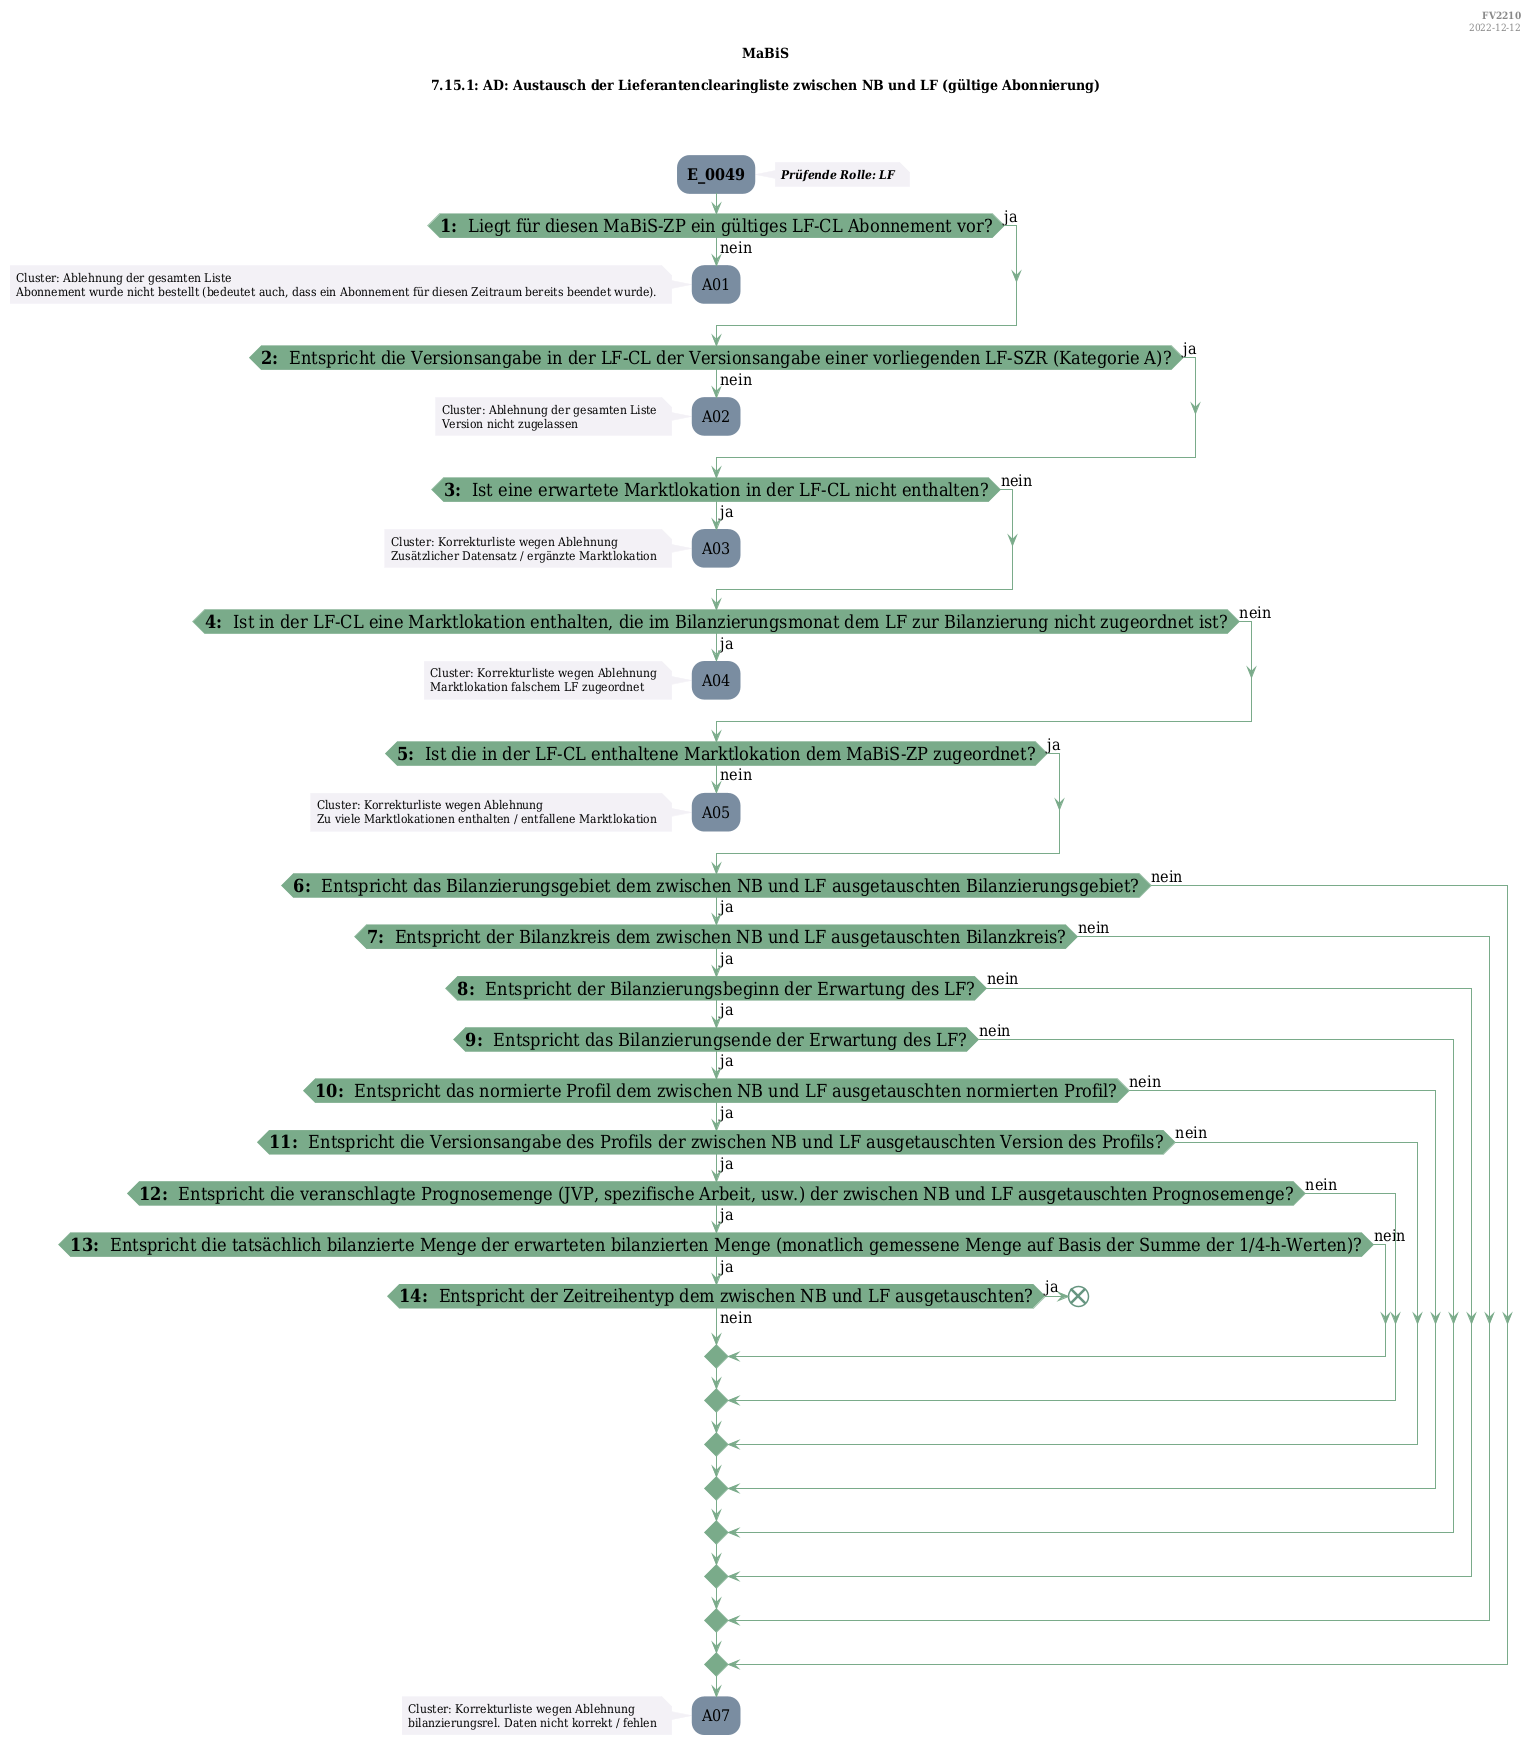 @startuml
skinparam Shadowing false
skinparam NoteBorderColor #f3f1f6
skinparam NoteBackgroundColor #f3f1f6
skinparam NoteFontSize 12
skinparam ActivityBorderColor none
skinparam ActivityBackgroundColor #7a8da1
skinparam ActivityFontSize 16
skinparam ArrowColor #7aab8a
skinparam ArrowFontSize 16
skinparam ActivityDiamondBackgroundColor #7aab8a
skinparam ActivityDiamondBorderColor #7aab8a
skinparam ActivityDiamondFontSize 18
skinparam defaultFontName DejaVu Serif Condensed
skinparam ActivityEndColor #669580

header
<b>FV2210
2022-12-12
endheader

title
MaBiS

7.15.1: AD: Austausch der Lieferantenclearingliste zwischen NB und LF (gültige Abonnierung)



end title
:<b>E_0049</b>;
note right
<b><i>Prüfende Rolle: LF
end note

if (<b>1: </b> Liegt für diesen MaBiS-ZP ein gültiges LF-CL Abonnement vor?) then (ja)
else (nein)
    :A01;
    note left
        Cluster: Ablehnung der gesamten Liste
        Abonnement wurde nicht bestellt (bedeutet auch, dass ein Abonnement für diesen Zeitraum bereits beendet wurde&#41;.
    endnote
    kill;
endif
if (<b>2: </b> Entspricht die Versionsangabe in der LF-CL der Versionsangabe einer vorliegenden LF-SZR (Kategorie A&#41;?) then (ja)
else (nein)
    :A02;
    note left
        Cluster: Ablehnung der gesamten Liste
        Version nicht zugelassen
    endnote
    kill;
endif
if (<b>3: </b> Ist eine erwartete Marktlokation in der LF-CL nicht enthalten?) then (ja)
    :A03;
    note left
        Cluster: Korrekturliste wegen Ablehnung
        Zusätzlicher Datensatz / ergänzte Marktlokation
    endnote
    kill;
else (nein)
endif
if (<b>4: </b> Ist in der LF-CL eine Marktlokation enthalten, die im Bilanzierungsmonat dem LF zur Bilanzierung nicht zugeordnet ist?) then (ja)
    :A04;
    note left
        Cluster: Korrekturliste wegen Ablehnung
        Marktlokation falschem LF zugeordnet
    endnote
    kill;
else (nein)
endif
if (<b>5: </b> Ist die in der LF-CL enthaltene Marktlokation dem MaBiS-ZP zugeordnet?) then (ja)
else (nein)
    :A05;
    note left
        Cluster: Korrekturliste wegen Ablehnung
        Zu viele Marktlokationen enthalten / entfallene Marktlokation
    endnote
    kill;
endif
if (<b>6: </b> Entspricht das Bilanzierungsgebiet dem zwischen NB und LF ausgetauschten Bilanzierungsgebiet?) then (ja)
    if (<b>7: </b> Entspricht der Bilanzkreis dem zwischen NB und LF ausgetauschten Bilanzkreis?) then (ja)
        if (<b>8: </b> Entspricht der Bilanzierungsbeginn der Erwartung des LF?) then (ja)
            if (<b>9: </b> Entspricht das Bilanzierungsende der Erwartung des LF?) then (ja)
                if (<b>10: </b> Entspricht das normierte Profil dem zwischen NB und LF ausgetauschten normierten Profil?) then (ja)
                    if (<b>11: </b> Entspricht die Versionsangabe des Profils der zwischen NB und LF ausgetauschten Version des Profils?) then (ja)
                        if (<b>12: </b> Entspricht die veranschlagte Prognosemenge (JVP, spezifische Arbeit, usw.&#41; der zwischen NB und LF ausgetauschten Prognosemenge?) then (ja)
                            if (<b>13: </b> Entspricht die tatsächlich bilanzierte Menge der erwarteten bilanzierten Menge (monatlich gemessene Menge auf Basis der Summe der 1/4-h-Werten&#41;?) then (ja)
                                if (<b>14: </b> Entspricht der Zeitreihentyp dem zwischen NB und LF ausgetauschten?) then (ja)
                                    end
                                else (nein)
                                endif
                            else (nein)
                            endif
                        else (nein)
                        endif
                    else (nein)
                    endif
                else (nein)
                endif
            else (nein)
            endif
        else (nein)
        endif
    else (nein)
    endif
else (nein)
endif
:A07;
note left
    Cluster: Korrekturliste wegen Ablehnung
    bilanzierungsrel. Daten nicht korrekt / fehlen
endnote
kill;

@enduml
